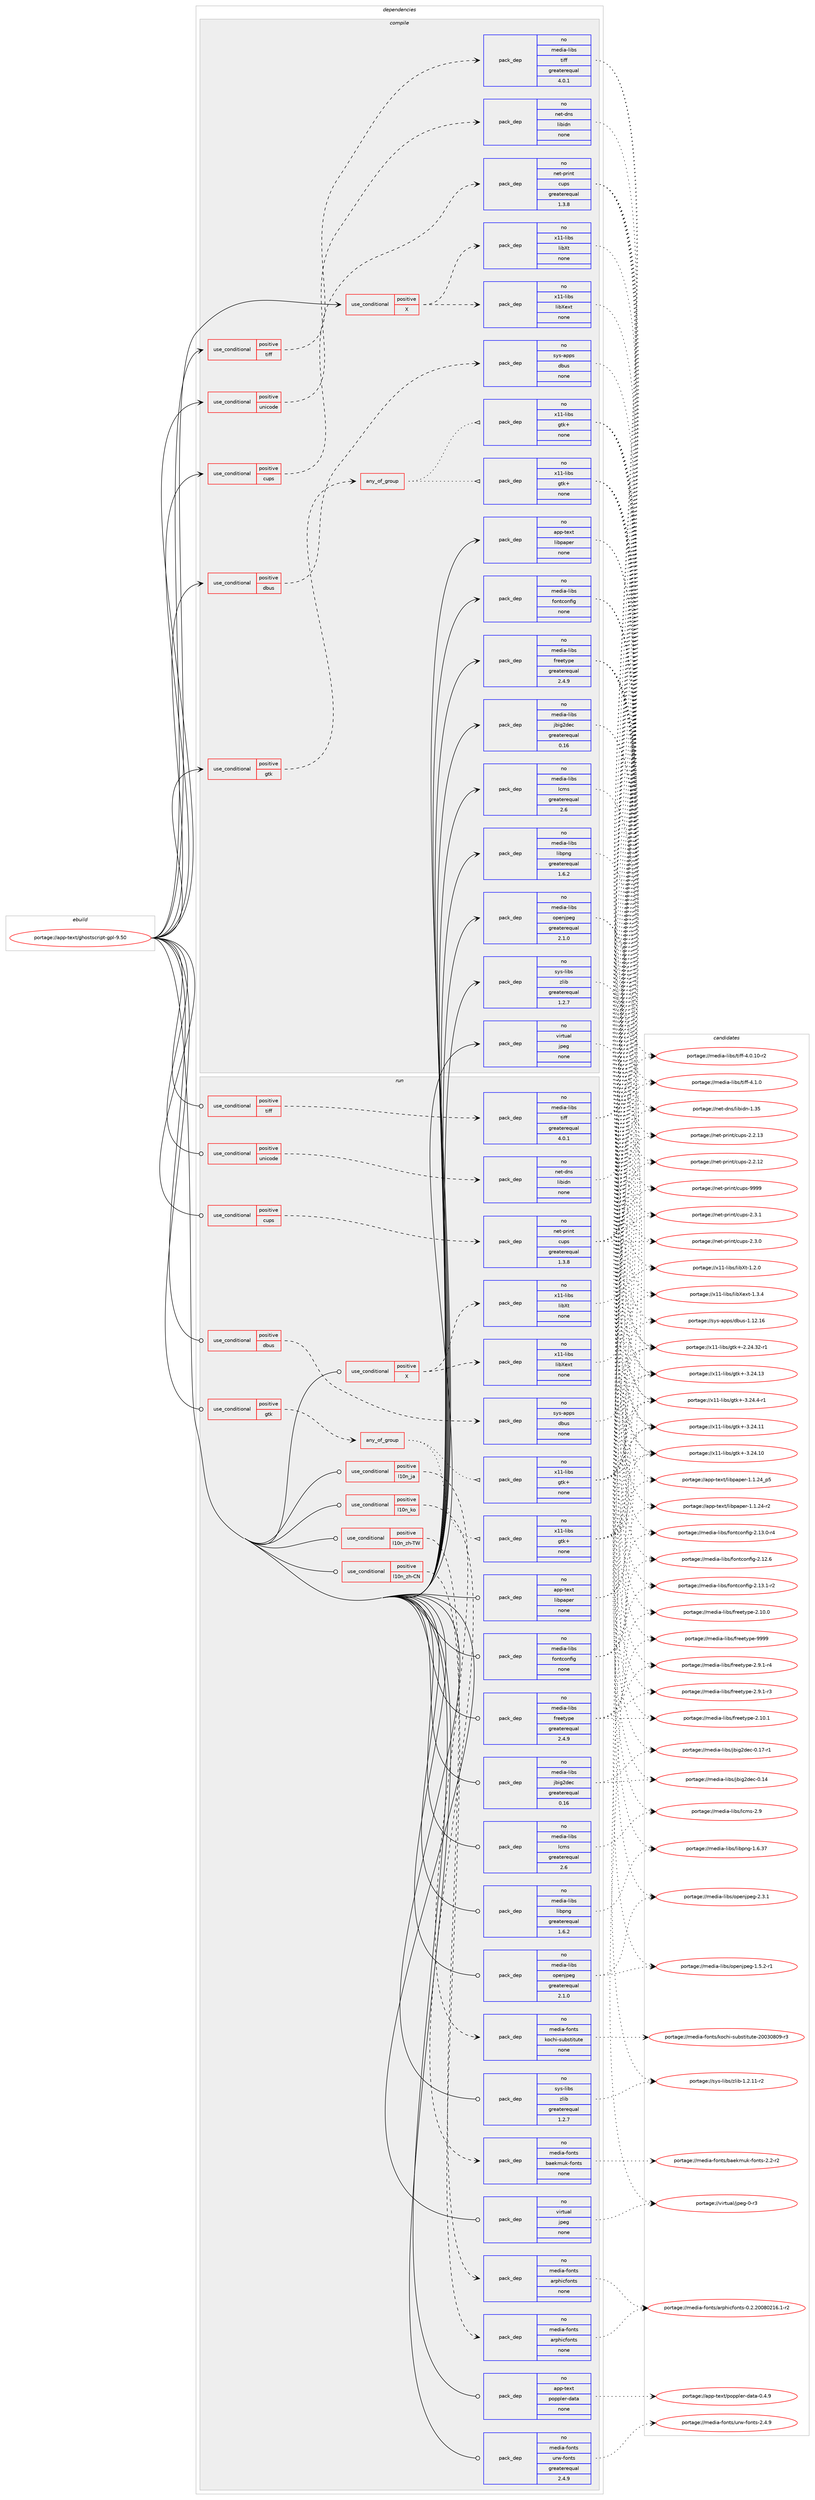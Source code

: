 digraph prolog {

# *************
# Graph options
# *************

newrank=true;
concentrate=true;
compound=true;
graph [rankdir=LR,fontname=Helvetica,fontsize=10,ranksep=1.5];#, ranksep=2.5, nodesep=0.2];
edge  [arrowhead=vee];
node  [fontname=Helvetica,fontsize=10];

# **********
# The ebuild
# **********

subgraph cluster_leftcol {
color=gray;
label=<<i>ebuild</i>>;
id [label="portage://app-text/ghostscript-gpl-9.50", color=red, width=4, href="../app-text/ghostscript-gpl-9.50.svg"];
}

# ****************
# The dependencies
# ****************

subgraph cluster_midcol {
color=gray;
label=<<i>dependencies</i>>;
subgraph cluster_compile {
fillcolor="#eeeeee";
style=filled;
label=<<i>compile</i>>;
subgraph cond140377 {
dependency597638 [label=<<TABLE BORDER="0" CELLBORDER="1" CELLSPACING="0" CELLPADDING="4"><TR><TD ROWSPAN="3" CELLPADDING="10">use_conditional</TD></TR><TR><TD>positive</TD></TR><TR><TD>X</TD></TR></TABLE>>, shape=none, color=red];
subgraph pack449289 {
dependency597639 [label=<<TABLE BORDER="0" CELLBORDER="1" CELLSPACING="0" CELLPADDING="4" WIDTH="220"><TR><TD ROWSPAN="6" CELLPADDING="30">pack_dep</TD></TR><TR><TD WIDTH="110">no</TD></TR><TR><TD>x11-libs</TD></TR><TR><TD>libXt</TD></TR><TR><TD>none</TD></TR><TR><TD></TD></TR></TABLE>>, shape=none, color=blue];
}
dependency597638:e -> dependency597639:w [weight=20,style="dashed",arrowhead="vee"];
subgraph pack449290 {
dependency597640 [label=<<TABLE BORDER="0" CELLBORDER="1" CELLSPACING="0" CELLPADDING="4" WIDTH="220"><TR><TD ROWSPAN="6" CELLPADDING="30">pack_dep</TD></TR><TR><TD WIDTH="110">no</TD></TR><TR><TD>x11-libs</TD></TR><TR><TD>libXext</TD></TR><TR><TD>none</TD></TR><TR><TD></TD></TR></TABLE>>, shape=none, color=blue];
}
dependency597638:e -> dependency597640:w [weight=20,style="dashed",arrowhead="vee"];
}
id:e -> dependency597638:w [weight=20,style="solid",arrowhead="vee"];
subgraph cond140378 {
dependency597641 [label=<<TABLE BORDER="0" CELLBORDER="1" CELLSPACING="0" CELLPADDING="4"><TR><TD ROWSPAN="3" CELLPADDING="10">use_conditional</TD></TR><TR><TD>positive</TD></TR><TR><TD>cups</TD></TR></TABLE>>, shape=none, color=red];
subgraph pack449291 {
dependency597642 [label=<<TABLE BORDER="0" CELLBORDER="1" CELLSPACING="0" CELLPADDING="4" WIDTH="220"><TR><TD ROWSPAN="6" CELLPADDING="30">pack_dep</TD></TR><TR><TD WIDTH="110">no</TD></TR><TR><TD>net-print</TD></TR><TR><TD>cups</TD></TR><TR><TD>greaterequal</TD></TR><TR><TD>1.3.8</TD></TR></TABLE>>, shape=none, color=blue];
}
dependency597641:e -> dependency597642:w [weight=20,style="dashed",arrowhead="vee"];
}
id:e -> dependency597641:w [weight=20,style="solid",arrowhead="vee"];
subgraph cond140379 {
dependency597643 [label=<<TABLE BORDER="0" CELLBORDER="1" CELLSPACING="0" CELLPADDING="4"><TR><TD ROWSPAN="3" CELLPADDING="10">use_conditional</TD></TR><TR><TD>positive</TD></TR><TR><TD>dbus</TD></TR></TABLE>>, shape=none, color=red];
subgraph pack449292 {
dependency597644 [label=<<TABLE BORDER="0" CELLBORDER="1" CELLSPACING="0" CELLPADDING="4" WIDTH="220"><TR><TD ROWSPAN="6" CELLPADDING="30">pack_dep</TD></TR><TR><TD WIDTH="110">no</TD></TR><TR><TD>sys-apps</TD></TR><TR><TD>dbus</TD></TR><TR><TD>none</TD></TR><TR><TD></TD></TR></TABLE>>, shape=none, color=blue];
}
dependency597643:e -> dependency597644:w [weight=20,style="dashed",arrowhead="vee"];
}
id:e -> dependency597643:w [weight=20,style="solid",arrowhead="vee"];
subgraph cond140380 {
dependency597645 [label=<<TABLE BORDER="0" CELLBORDER="1" CELLSPACING="0" CELLPADDING="4"><TR><TD ROWSPAN="3" CELLPADDING="10">use_conditional</TD></TR><TR><TD>positive</TD></TR><TR><TD>gtk</TD></TR></TABLE>>, shape=none, color=red];
subgraph any7706 {
dependency597646 [label=<<TABLE BORDER="0" CELLBORDER="1" CELLSPACING="0" CELLPADDING="4"><TR><TD CELLPADDING="10">any_of_group</TD></TR></TABLE>>, shape=none, color=red];subgraph pack449293 {
dependency597647 [label=<<TABLE BORDER="0" CELLBORDER="1" CELLSPACING="0" CELLPADDING="4" WIDTH="220"><TR><TD ROWSPAN="6" CELLPADDING="30">pack_dep</TD></TR><TR><TD WIDTH="110">no</TD></TR><TR><TD>x11-libs</TD></TR><TR><TD>gtk+</TD></TR><TR><TD>none</TD></TR><TR><TD></TD></TR></TABLE>>, shape=none, color=blue];
}
dependency597646:e -> dependency597647:w [weight=20,style="dotted",arrowhead="oinv"];
subgraph pack449294 {
dependency597648 [label=<<TABLE BORDER="0" CELLBORDER="1" CELLSPACING="0" CELLPADDING="4" WIDTH="220"><TR><TD ROWSPAN="6" CELLPADDING="30">pack_dep</TD></TR><TR><TD WIDTH="110">no</TD></TR><TR><TD>x11-libs</TD></TR><TR><TD>gtk+</TD></TR><TR><TD>none</TD></TR><TR><TD></TD></TR></TABLE>>, shape=none, color=blue];
}
dependency597646:e -> dependency597648:w [weight=20,style="dotted",arrowhead="oinv"];
}
dependency597645:e -> dependency597646:w [weight=20,style="dashed",arrowhead="vee"];
}
id:e -> dependency597645:w [weight=20,style="solid",arrowhead="vee"];
subgraph cond140381 {
dependency597649 [label=<<TABLE BORDER="0" CELLBORDER="1" CELLSPACING="0" CELLPADDING="4"><TR><TD ROWSPAN="3" CELLPADDING="10">use_conditional</TD></TR><TR><TD>positive</TD></TR><TR><TD>tiff</TD></TR></TABLE>>, shape=none, color=red];
subgraph pack449295 {
dependency597650 [label=<<TABLE BORDER="0" CELLBORDER="1" CELLSPACING="0" CELLPADDING="4" WIDTH="220"><TR><TD ROWSPAN="6" CELLPADDING="30">pack_dep</TD></TR><TR><TD WIDTH="110">no</TD></TR><TR><TD>media-libs</TD></TR><TR><TD>tiff</TD></TR><TR><TD>greaterequal</TD></TR><TR><TD>4.0.1</TD></TR></TABLE>>, shape=none, color=blue];
}
dependency597649:e -> dependency597650:w [weight=20,style="dashed",arrowhead="vee"];
}
id:e -> dependency597649:w [weight=20,style="solid",arrowhead="vee"];
subgraph cond140382 {
dependency597651 [label=<<TABLE BORDER="0" CELLBORDER="1" CELLSPACING="0" CELLPADDING="4"><TR><TD ROWSPAN="3" CELLPADDING="10">use_conditional</TD></TR><TR><TD>positive</TD></TR><TR><TD>unicode</TD></TR></TABLE>>, shape=none, color=red];
subgraph pack449296 {
dependency597652 [label=<<TABLE BORDER="0" CELLBORDER="1" CELLSPACING="0" CELLPADDING="4" WIDTH="220"><TR><TD ROWSPAN="6" CELLPADDING="30">pack_dep</TD></TR><TR><TD WIDTH="110">no</TD></TR><TR><TD>net-dns</TD></TR><TR><TD>libidn</TD></TR><TR><TD>none</TD></TR><TR><TD></TD></TR></TABLE>>, shape=none, color=blue];
}
dependency597651:e -> dependency597652:w [weight=20,style="dashed",arrowhead="vee"];
}
id:e -> dependency597651:w [weight=20,style="solid",arrowhead="vee"];
subgraph pack449297 {
dependency597653 [label=<<TABLE BORDER="0" CELLBORDER="1" CELLSPACING="0" CELLPADDING="4" WIDTH="220"><TR><TD ROWSPAN="6" CELLPADDING="30">pack_dep</TD></TR><TR><TD WIDTH="110">no</TD></TR><TR><TD>app-text</TD></TR><TR><TD>libpaper</TD></TR><TR><TD>none</TD></TR><TR><TD></TD></TR></TABLE>>, shape=none, color=blue];
}
id:e -> dependency597653:w [weight=20,style="solid",arrowhead="vee"];
subgraph pack449298 {
dependency597654 [label=<<TABLE BORDER="0" CELLBORDER="1" CELLSPACING="0" CELLPADDING="4" WIDTH="220"><TR><TD ROWSPAN="6" CELLPADDING="30">pack_dep</TD></TR><TR><TD WIDTH="110">no</TD></TR><TR><TD>media-libs</TD></TR><TR><TD>fontconfig</TD></TR><TR><TD>none</TD></TR><TR><TD></TD></TR></TABLE>>, shape=none, color=blue];
}
id:e -> dependency597654:w [weight=20,style="solid",arrowhead="vee"];
subgraph pack449299 {
dependency597655 [label=<<TABLE BORDER="0" CELLBORDER="1" CELLSPACING="0" CELLPADDING="4" WIDTH="220"><TR><TD ROWSPAN="6" CELLPADDING="30">pack_dep</TD></TR><TR><TD WIDTH="110">no</TD></TR><TR><TD>media-libs</TD></TR><TR><TD>freetype</TD></TR><TR><TD>greaterequal</TD></TR><TR><TD>2.4.9</TD></TR></TABLE>>, shape=none, color=blue];
}
id:e -> dependency597655:w [weight=20,style="solid",arrowhead="vee"];
subgraph pack449300 {
dependency597656 [label=<<TABLE BORDER="0" CELLBORDER="1" CELLSPACING="0" CELLPADDING="4" WIDTH="220"><TR><TD ROWSPAN="6" CELLPADDING="30">pack_dep</TD></TR><TR><TD WIDTH="110">no</TD></TR><TR><TD>media-libs</TD></TR><TR><TD>jbig2dec</TD></TR><TR><TD>greaterequal</TD></TR><TR><TD>0.16</TD></TR></TABLE>>, shape=none, color=blue];
}
id:e -> dependency597656:w [weight=20,style="solid",arrowhead="vee"];
subgraph pack449301 {
dependency597657 [label=<<TABLE BORDER="0" CELLBORDER="1" CELLSPACING="0" CELLPADDING="4" WIDTH="220"><TR><TD ROWSPAN="6" CELLPADDING="30">pack_dep</TD></TR><TR><TD WIDTH="110">no</TD></TR><TR><TD>media-libs</TD></TR><TR><TD>lcms</TD></TR><TR><TD>greaterequal</TD></TR><TR><TD>2.6</TD></TR></TABLE>>, shape=none, color=blue];
}
id:e -> dependency597657:w [weight=20,style="solid",arrowhead="vee"];
subgraph pack449302 {
dependency597658 [label=<<TABLE BORDER="0" CELLBORDER="1" CELLSPACING="0" CELLPADDING="4" WIDTH="220"><TR><TD ROWSPAN="6" CELLPADDING="30">pack_dep</TD></TR><TR><TD WIDTH="110">no</TD></TR><TR><TD>media-libs</TD></TR><TR><TD>libpng</TD></TR><TR><TD>greaterequal</TD></TR><TR><TD>1.6.2</TD></TR></TABLE>>, shape=none, color=blue];
}
id:e -> dependency597658:w [weight=20,style="solid",arrowhead="vee"];
subgraph pack449303 {
dependency597659 [label=<<TABLE BORDER="0" CELLBORDER="1" CELLSPACING="0" CELLPADDING="4" WIDTH="220"><TR><TD ROWSPAN="6" CELLPADDING="30">pack_dep</TD></TR><TR><TD WIDTH="110">no</TD></TR><TR><TD>media-libs</TD></TR><TR><TD>openjpeg</TD></TR><TR><TD>greaterequal</TD></TR><TR><TD>2.1.0</TD></TR></TABLE>>, shape=none, color=blue];
}
id:e -> dependency597659:w [weight=20,style="solid",arrowhead="vee"];
subgraph pack449304 {
dependency597660 [label=<<TABLE BORDER="0" CELLBORDER="1" CELLSPACING="0" CELLPADDING="4" WIDTH="220"><TR><TD ROWSPAN="6" CELLPADDING="30">pack_dep</TD></TR><TR><TD WIDTH="110">no</TD></TR><TR><TD>sys-libs</TD></TR><TR><TD>zlib</TD></TR><TR><TD>greaterequal</TD></TR><TR><TD>1.2.7</TD></TR></TABLE>>, shape=none, color=blue];
}
id:e -> dependency597660:w [weight=20,style="solid",arrowhead="vee"];
subgraph pack449305 {
dependency597661 [label=<<TABLE BORDER="0" CELLBORDER="1" CELLSPACING="0" CELLPADDING="4" WIDTH="220"><TR><TD ROWSPAN="6" CELLPADDING="30">pack_dep</TD></TR><TR><TD WIDTH="110">no</TD></TR><TR><TD>virtual</TD></TR><TR><TD>jpeg</TD></TR><TR><TD>none</TD></TR><TR><TD></TD></TR></TABLE>>, shape=none, color=blue];
}
id:e -> dependency597661:w [weight=20,style="solid",arrowhead="vee"];
}
subgraph cluster_compileandrun {
fillcolor="#eeeeee";
style=filled;
label=<<i>compile and run</i>>;
}
subgraph cluster_run {
fillcolor="#eeeeee";
style=filled;
label=<<i>run</i>>;
subgraph cond140383 {
dependency597662 [label=<<TABLE BORDER="0" CELLBORDER="1" CELLSPACING="0" CELLPADDING="4"><TR><TD ROWSPAN="3" CELLPADDING="10">use_conditional</TD></TR><TR><TD>positive</TD></TR><TR><TD>X</TD></TR></TABLE>>, shape=none, color=red];
subgraph pack449306 {
dependency597663 [label=<<TABLE BORDER="0" CELLBORDER="1" CELLSPACING="0" CELLPADDING="4" WIDTH="220"><TR><TD ROWSPAN="6" CELLPADDING="30">pack_dep</TD></TR><TR><TD WIDTH="110">no</TD></TR><TR><TD>x11-libs</TD></TR><TR><TD>libXt</TD></TR><TR><TD>none</TD></TR><TR><TD></TD></TR></TABLE>>, shape=none, color=blue];
}
dependency597662:e -> dependency597663:w [weight=20,style="dashed",arrowhead="vee"];
subgraph pack449307 {
dependency597664 [label=<<TABLE BORDER="0" CELLBORDER="1" CELLSPACING="0" CELLPADDING="4" WIDTH="220"><TR><TD ROWSPAN="6" CELLPADDING="30">pack_dep</TD></TR><TR><TD WIDTH="110">no</TD></TR><TR><TD>x11-libs</TD></TR><TR><TD>libXext</TD></TR><TR><TD>none</TD></TR><TR><TD></TD></TR></TABLE>>, shape=none, color=blue];
}
dependency597662:e -> dependency597664:w [weight=20,style="dashed",arrowhead="vee"];
}
id:e -> dependency597662:w [weight=20,style="solid",arrowhead="odot"];
subgraph cond140384 {
dependency597665 [label=<<TABLE BORDER="0" CELLBORDER="1" CELLSPACING="0" CELLPADDING="4"><TR><TD ROWSPAN="3" CELLPADDING="10">use_conditional</TD></TR><TR><TD>positive</TD></TR><TR><TD>cups</TD></TR></TABLE>>, shape=none, color=red];
subgraph pack449308 {
dependency597666 [label=<<TABLE BORDER="0" CELLBORDER="1" CELLSPACING="0" CELLPADDING="4" WIDTH="220"><TR><TD ROWSPAN="6" CELLPADDING="30">pack_dep</TD></TR><TR><TD WIDTH="110">no</TD></TR><TR><TD>net-print</TD></TR><TR><TD>cups</TD></TR><TR><TD>greaterequal</TD></TR><TR><TD>1.3.8</TD></TR></TABLE>>, shape=none, color=blue];
}
dependency597665:e -> dependency597666:w [weight=20,style="dashed",arrowhead="vee"];
}
id:e -> dependency597665:w [weight=20,style="solid",arrowhead="odot"];
subgraph cond140385 {
dependency597667 [label=<<TABLE BORDER="0" CELLBORDER="1" CELLSPACING="0" CELLPADDING="4"><TR><TD ROWSPAN="3" CELLPADDING="10">use_conditional</TD></TR><TR><TD>positive</TD></TR><TR><TD>dbus</TD></TR></TABLE>>, shape=none, color=red];
subgraph pack449309 {
dependency597668 [label=<<TABLE BORDER="0" CELLBORDER="1" CELLSPACING="0" CELLPADDING="4" WIDTH="220"><TR><TD ROWSPAN="6" CELLPADDING="30">pack_dep</TD></TR><TR><TD WIDTH="110">no</TD></TR><TR><TD>sys-apps</TD></TR><TR><TD>dbus</TD></TR><TR><TD>none</TD></TR><TR><TD></TD></TR></TABLE>>, shape=none, color=blue];
}
dependency597667:e -> dependency597668:w [weight=20,style="dashed",arrowhead="vee"];
}
id:e -> dependency597667:w [weight=20,style="solid",arrowhead="odot"];
subgraph cond140386 {
dependency597669 [label=<<TABLE BORDER="0" CELLBORDER="1" CELLSPACING="0" CELLPADDING="4"><TR><TD ROWSPAN="3" CELLPADDING="10">use_conditional</TD></TR><TR><TD>positive</TD></TR><TR><TD>gtk</TD></TR></TABLE>>, shape=none, color=red];
subgraph any7707 {
dependency597670 [label=<<TABLE BORDER="0" CELLBORDER="1" CELLSPACING="0" CELLPADDING="4"><TR><TD CELLPADDING="10">any_of_group</TD></TR></TABLE>>, shape=none, color=red];subgraph pack449310 {
dependency597671 [label=<<TABLE BORDER="0" CELLBORDER="1" CELLSPACING="0" CELLPADDING="4" WIDTH="220"><TR><TD ROWSPAN="6" CELLPADDING="30">pack_dep</TD></TR><TR><TD WIDTH="110">no</TD></TR><TR><TD>x11-libs</TD></TR><TR><TD>gtk+</TD></TR><TR><TD>none</TD></TR><TR><TD></TD></TR></TABLE>>, shape=none, color=blue];
}
dependency597670:e -> dependency597671:w [weight=20,style="dotted",arrowhead="oinv"];
subgraph pack449311 {
dependency597672 [label=<<TABLE BORDER="0" CELLBORDER="1" CELLSPACING="0" CELLPADDING="4" WIDTH="220"><TR><TD ROWSPAN="6" CELLPADDING="30">pack_dep</TD></TR><TR><TD WIDTH="110">no</TD></TR><TR><TD>x11-libs</TD></TR><TR><TD>gtk+</TD></TR><TR><TD>none</TD></TR><TR><TD></TD></TR></TABLE>>, shape=none, color=blue];
}
dependency597670:e -> dependency597672:w [weight=20,style="dotted",arrowhead="oinv"];
}
dependency597669:e -> dependency597670:w [weight=20,style="dashed",arrowhead="vee"];
}
id:e -> dependency597669:w [weight=20,style="solid",arrowhead="odot"];
subgraph cond140387 {
dependency597673 [label=<<TABLE BORDER="0" CELLBORDER="1" CELLSPACING="0" CELLPADDING="4"><TR><TD ROWSPAN="3" CELLPADDING="10">use_conditional</TD></TR><TR><TD>positive</TD></TR><TR><TD>l10n_ja</TD></TR></TABLE>>, shape=none, color=red];
subgraph pack449312 {
dependency597674 [label=<<TABLE BORDER="0" CELLBORDER="1" CELLSPACING="0" CELLPADDING="4" WIDTH="220"><TR><TD ROWSPAN="6" CELLPADDING="30">pack_dep</TD></TR><TR><TD WIDTH="110">no</TD></TR><TR><TD>media-fonts</TD></TR><TR><TD>kochi-substitute</TD></TR><TR><TD>none</TD></TR><TR><TD></TD></TR></TABLE>>, shape=none, color=blue];
}
dependency597673:e -> dependency597674:w [weight=20,style="dashed",arrowhead="vee"];
}
id:e -> dependency597673:w [weight=20,style="solid",arrowhead="odot"];
subgraph cond140388 {
dependency597675 [label=<<TABLE BORDER="0" CELLBORDER="1" CELLSPACING="0" CELLPADDING="4"><TR><TD ROWSPAN="3" CELLPADDING="10">use_conditional</TD></TR><TR><TD>positive</TD></TR><TR><TD>l10n_ko</TD></TR></TABLE>>, shape=none, color=red];
subgraph pack449313 {
dependency597676 [label=<<TABLE BORDER="0" CELLBORDER="1" CELLSPACING="0" CELLPADDING="4" WIDTH="220"><TR><TD ROWSPAN="6" CELLPADDING="30">pack_dep</TD></TR><TR><TD WIDTH="110">no</TD></TR><TR><TD>media-fonts</TD></TR><TR><TD>baekmuk-fonts</TD></TR><TR><TD>none</TD></TR><TR><TD></TD></TR></TABLE>>, shape=none, color=blue];
}
dependency597675:e -> dependency597676:w [weight=20,style="dashed",arrowhead="vee"];
}
id:e -> dependency597675:w [weight=20,style="solid",arrowhead="odot"];
subgraph cond140389 {
dependency597677 [label=<<TABLE BORDER="0" CELLBORDER="1" CELLSPACING="0" CELLPADDING="4"><TR><TD ROWSPAN="3" CELLPADDING="10">use_conditional</TD></TR><TR><TD>positive</TD></TR><TR><TD>l10n_zh-CN</TD></TR></TABLE>>, shape=none, color=red];
subgraph pack449314 {
dependency597678 [label=<<TABLE BORDER="0" CELLBORDER="1" CELLSPACING="0" CELLPADDING="4" WIDTH="220"><TR><TD ROWSPAN="6" CELLPADDING="30">pack_dep</TD></TR><TR><TD WIDTH="110">no</TD></TR><TR><TD>media-fonts</TD></TR><TR><TD>arphicfonts</TD></TR><TR><TD>none</TD></TR><TR><TD></TD></TR></TABLE>>, shape=none, color=blue];
}
dependency597677:e -> dependency597678:w [weight=20,style="dashed",arrowhead="vee"];
}
id:e -> dependency597677:w [weight=20,style="solid",arrowhead="odot"];
subgraph cond140390 {
dependency597679 [label=<<TABLE BORDER="0" CELLBORDER="1" CELLSPACING="0" CELLPADDING="4"><TR><TD ROWSPAN="3" CELLPADDING="10">use_conditional</TD></TR><TR><TD>positive</TD></TR><TR><TD>l10n_zh-TW</TD></TR></TABLE>>, shape=none, color=red];
subgraph pack449315 {
dependency597680 [label=<<TABLE BORDER="0" CELLBORDER="1" CELLSPACING="0" CELLPADDING="4" WIDTH="220"><TR><TD ROWSPAN="6" CELLPADDING="30">pack_dep</TD></TR><TR><TD WIDTH="110">no</TD></TR><TR><TD>media-fonts</TD></TR><TR><TD>arphicfonts</TD></TR><TR><TD>none</TD></TR><TR><TD></TD></TR></TABLE>>, shape=none, color=blue];
}
dependency597679:e -> dependency597680:w [weight=20,style="dashed",arrowhead="vee"];
}
id:e -> dependency597679:w [weight=20,style="solid",arrowhead="odot"];
subgraph cond140391 {
dependency597681 [label=<<TABLE BORDER="0" CELLBORDER="1" CELLSPACING="0" CELLPADDING="4"><TR><TD ROWSPAN="3" CELLPADDING="10">use_conditional</TD></TR><TR><TD>positive</TD></TR><TR><TD>tiff</TD></TR></TABLE>>, shape=none, color=red];
subgraph pack449316 {
dependency597682 [label=<<TABLE BORDER="0" CELLBORDER="1" CELLSPACING="0" CELLPADDING="4" WIDTH="220"><TR><TD ROWSPAN="6" CELLPADDING="30">pack_dep</TD></TR><TR><TD WIDTH="110">no</TD></TR><TR><TD>media-libs</TD></TR><TR><TD>tiff</TD></TR><TR><TD>greaterequal</TD></TR><TR><TD>4.0.1</TD></TR></TABLE>>, shape=none, color=blue];
}
dependency597681:e -> dependency597682:w [weight=20,style="dashed",arrowhead="vee"];
}
id:e -> dependency597681:w [weight=20,style="solid",arrowhead="odot"];
subgraph cond140392 {
dependency597683 [label=<<TABLE BORDER="0" CELLBORDER="1" CELLSPACING="0" CELLPADDING="4"><TR><TD ROWSPAN="3" CELLPADDING="10">use_conditional</TD></TR><TR><TD>positive</TD></TR><TR><TD>unicode</TD></TR></TABLE>>, shape=none, color=red];
subgraph pack449317 {
dependency597684 [label=<<TABLE BORDER="0" CELLBORDER="1" CELLSPACING="0" CELLPADDING="4" WIDTH="220"><TR><TD ROWSPAN="6" CELLPADDING="30">pack_dep</TD></TR><TR><TD WIDTH="110">no</TD></TR><TR><TD>net-dns</TD></TR><TR><TD>libidn</TD></TR><TR><TD>none</TD></TR><TR><TD></TD></TR></TABLE>>, shape=none, color=blue];
}
dependency597683:e -> dependency597684:w [weight=20,style="dashed",arrowhead="vee"];
}
id:e -> dependency597683:w [weight=20,style="solid",arrowhead="odot"];
subgraph pack449318 {
dependency597685 [label=<<TABLE BORDER="0" CELLBORDER="1" CELLSPACING="0" CELLPADDING="4" WIDTH="220"><TR><TD ROWSPAN="6" CELLPADDING="30">pack_dep</TD></TR><TR><TD WIDTH="110">no</TD></TR><TR><TD>app-text</TD></TR><TR><TD>libpaper</TD></TR><TR><TD>none</TD></TR><TR><TD></TD></TR></TABLE>>, shape=none, color=blue];
}
id:e -> dependency597685:w [weight=20,style="solid",arrowhead="odot"];
subgraph pack449319 {
dependency597686 [label=<<TABLE BORDER="0" CELLBORDER="1" CELLSPACING="0" CELLPADDING="4" WIDTH="220"><TR><TD ROWSPAN="6" CELLPADDING="30">pack_dep</TD></TR><TR><TD WIDTH="110">no</TD></TR><TR><TD>app-text</TD></TR><TR><TD>poppler-data</TD></TR><TR><TD>none</TD></TR><TR><TD></TD></TR></TABLE>>, shape=none, color=blue];
}
id:e -> dependency597686:w [weight=20,style="solid",arrowhead="odot"];
subgraph pack449320 {
dependency597687 [label=<<TABLE BORDER="0" CELLBORDER="1" CELLSPACING="0" CELLPADDING="4" WIDTH="220"><TR><TD ROWSPAN="6" CELLPADDING="30">pack_dep</TD></TR><TR><TD WIDTH="110">no</TD></TR><TR><TD>media-fonts</TD></TR><TR><TD>urw-fonts</TD></TR><TR><TD>greaterequal</TD></TR><TR><TD>2.4.9</TD></TR></TABLE>>, shape=none, color=blue];
}
id:e -> dependency597687:w [weight=20,style="solid",arrowhead="odot"];
subgraph pack449321 {
dependency597688 [label=<<TABLE BORDER="0" CELLBORDER="1" CELLSPACING="0" CELLPADDING="4" WIDTH="220"><TR><TD ROWSPAN="6" CELLPADDING="30">pack_dep</TD></TR><TR><TD WIDTH="110">no</TD></TR><TR><TD>media-libs</TD></TR><TR><TD>fontconfig</TD></TR><TR><TD>none</TD></TR><TR><TD></TD></TR></TABLE>>, shape=none, color=blue];
}
id:e -> dependency597688:w [weight=20,style="solid",arrowhead="odot"];
subgraph pack449322 {
dependency597689 [label=<<TABLE BORDER="0" CELLBORDER="1" CELLSPACING="0" CELLPADDING="4" WIDTH="220"><TR><TD ROWSPAN="6" CELLPADDING="30">pack_dep</TD></TR><TR><TD WIDTH="110">no</TD></TR><TR><TD>media-libs</TD></TR><TR><TD>freetype</TD></TR><TR><TD>greaterequal</TD></TR><TR><TD>2.4.9</TD></TR></TABLE>>, shape=none, color=blue];
}
id:e -> dependency597689:w [weight=20,style="solid",arrowhead="odot"];
subgraph pack449323 {
dependency597690 [label=<<TABLE BORDER="0" CELLBORDER="1" CELLSPACING="0" CELLPADDING="4" WIDTH="220"><TR><TD ROWSPAN="6" CELLPADDING="30">pack_dep</TD></TR><TR><TD WIDTH="110">no</TD></TR><TR><TD>media-libs</TD></TR><TR><TD>jbig2dec</TD></TR><TR><TD>greaterequal</TD></TR><TR><TD>0.16</TD></TR></TABLE>>, shape=none, color=blue];
}
id:e -> dependency597690:w [weight=20,style="solid",arrowhead="odot"];
subgraph pack449324 {
dependency597691 [label=<<TABLE BORDER="0" CELLBORDER="1" CELLSPACING="0" CELLPADDING="4" WIDTH="220"><TR><TD ROWSPAN="6" CELLPADDING="30">pack_dep</TD></TR><TR><TD WIDTH="110">no</TD></TR><TR><TD>media-libs</TD></TR><TR><TD>lcms</TD></TR><TR><TD>greaterequal</TD></TR><TR><TD>2.6</TD></TR></TABLE>>, shape=none, color=blue];
}
id:e -> dependency597691:w [weight=20,style="solid",arrowhead="odot"];
subgraph pack449325 {
dependency597692 [label=<<TABLE BORDER="0" CELLBORDER="1" CELLSPACING="0" CELLPADDING="4" WIDTH="220"><TR><TD ROWSPAN="6" CELLPADDING="30">pack_dep</TD></TR><TR><TD WIDTH="110">no</TD></TR><TR><TD>media-libs</TD></TR><TR><TD>libpng</TD></TR><TR><TD>greaterequal</TD></TR><TR><TD>1.6.2</TD></TR></TABLE>>, shape=none, color=blue];
}
id:e -> dependency597692:w [weight=20,style="solid",arrowhead="odot"];
subgraph pack449326 {
dependency597693 [label=<<TABLE BORDER="0" CELLBORDER="1" CELLSPACING="0" CELLPADDING="4" WIDTH="220"><TR><TD ROWSPAN="6" CELLPADDING="30">pack_dep</TD></TR><TR><TD WIDTH="110">no</TD></TR><TR><TD>media-libs</TD></TR><TR><TD>openjpeg</TD></TR><TR><TD>greaterequal</TD></TR><TR><TD>2.1.0</TD></TR></TABLE>>, shape=none, color=blue];
}
id:e -> dependency597693:w [weight=20,style="solid",arrowhead="odot"];
subgraph pack449327 {
dependency597694 [label=<<TABLE BORDER="0" CELLBORDER="1" CELLSPACING="0" CELLPADDING="4" WIDTH="220"><TR><TD ROWSPAN="6" CELLPADDING="30">pack_dep</TD></TR><TR><TD WIDTH="110">no</TD></TR><TR><TD>sys-libs</TD></TR><TR><TD>zlib</TD></TR><TR><TD>greaterequal</TD></TR><TR><TD>1.2.7</TD></TR></TABLE>>, shape=none, color=blue];
}
id:e -> dependency597694:w [weight=20,style="solid",arrowhead="odot"];
subgraph pack449328 {
dependency597695 [label=<<TABLE BORDER="0" CELLBORDER="1" CELLSPACING="0" CELLPADDING="4" WIDTH="220"><TR><TD ROWSPAN="6" CELLPADDING="30">pack_dep</TD></TR><TR><TD WIDTH="110">no</TD></TR><TR><TD>virtual</TD></TR><TR><TD>jpeg</TD></TR><TR><TD>none</TD></TR><TR><TD></TD></TR></TABLE>>, shape=none, color=blue];
}
id:e -> dependency597695:w [weight=20,style="solid",arrowhead="odot"];
}
}

# **************
# The candidates
# **************

subgraph cluster_choices {
rank=same;
color=gray;
label=<<i>candidates</i>>;

subgraph choice449289 {
color=black;
nodesep=1;
choice12049494510810598115471081059888116454946504648 [label="portage://x11-libs/libXt-1.2.0", color=red, width=4,href="../x11-libs/libXt-1.2.0.svg"];
dependency597639:e -> choice12049494510810598115471081059888116454946504648:w [style=dotted,weight="100"];
}
subgraph choice449290 {
color=black;
nodesep=1;
choice12049494510810598115471081059888101120116454946514652 [label="portage://x11-libs/libXext-1.3.4", color=red, width=4,href="../x11-libs/libXext-1.3.4.svg"];
dependency597640:e -> choice12049494510810598115471081059888101120116454946514652:w [style=dotted,weight="100"];
}
subgraph choice449291 {
color=black;
nodesep=1;
choice1101011164511211410511011647991171121154557575757 [label="portage://net-print/cups-9999", color=red, width=4,href="../net-print/cups-9999.svg"];
choice110101116451121141051101164799117112115455046514649 [label="portage://net-print/cups-2.3.1", color=red, width=4,href="../net-print/cups-2.3.1.svg"];
choice110101116451121141051101164799117112115455046514648 [label="portage://net-print/cups-2.3.0", color=red, width=4,href="../net-print/cups-2.3.0.svg"];
choice11010111645112114105110116479911711211545504650464951 [label="portage://net-print/cups-2.2.13", color=red, width=4,href="../net-print/cups-2.2.13.svg"];
choice11010111645112114105110116479911711211545504650464950 [label="portage://net-print/cups-2.2.12", color=red, width=4,href="../net-print/cups-2.2.12.svg"];
dependency597642:e -> choice1101011164511211410511011647991171121154557575757:w [style=dotted,weight="100"];
dependency597642:e -> choice110101116451121141051101164799117112115455046514649:w [style=dotted,weight="100"];
dependency597642:e -> choice110101116451121141051101164799117112115455046514648:w [style=dotted,weight="100"];
dependency597642:e -> choice11010111645112114105110116479911711211545504650464951:w [style=dotted,weight="100"];
dependency597642:e -> choice11010111645112114105110116479911711211545504650464950:w [style=dotted,weight="100"];
}
subgraph choice449292 {
color=black;
nodesep=1;
choice115121115459711211211547100981171154549464950464954 [label="portage://sys-apps/dbus-1.12.16", color=red, width=4,href="../sys-apps/dbus-1.12.16.svg"];
dependency597644:e -> choice115121115459711211211547100981171154549464950464954:w [style=dotted,weight="100"];
}
subgraph choice449293 {
color=black;
nodesep=1;
choice120494945108105981154710311610743455146505246524511449 [label="portage://x11-libs/gtk+-3.24.4-r1", color=red, width=4,href="../x11-libs/gtk+-3.24.4-r1.svg"];
choice1204949451081059811547103116107434551465052464951 [label="portage://x11-libs/gtk+-3.24.13", color=red, width=4,href="../x11-libs/gtk+-3.24.13.svg"];
choice1204949451081059811547103116107434551465052464949 [label="portage://x11-libs/gtk+-3.24.11", color=red, width=4,href="../x11-libs/gtk+-3.24.11.svg"];
choice1204949451081059811547103116107434551465052464948 [label="portage://x11-libs/gtk+-3.24.10", color=red, width=4,href="../x11-libs/gtk+-3.24.10.svg"];
choice12049494510810598115471031161074345504650524651504511449 [label="portage://x11-libs/gtk+-2.24.32-r1", color=red, width=4,href="../x11-libs/gtk+-2.24.32-r1.svg"];
dependency597647:e -> choice120494945108105981154710311610743455146505246524511449:w [style=dotted,weight="100"];
dependency597647:e -> choice1204949451081059811547103116107434551465052464951:w [style=dotted,weight="100"];
dependency597647:e -> choice1204949451081059811547103116107434551465052464949:w [style=dotted,weight="100"];
dependency597647:e -> choice1204949451081059811547103116107434551465052464948:w [style=dotted,weight="100"];
dependency597647:e -> choice12049494510810598115471031161074345504650524651504511449:w [style=dotted,weight="100"];
}
subgraph choice449294 {
color=black;
nodesep=1;
choice120494945108105981154710311610743455146505246524511449 [label="portage://x11-libs/gtk+-3.24.4-r1", color=red, width=4,href="../x11-libs/gtk+-3.24.4-r1.svg"];
choice1204949451081059811547103116107434551465052464951 [label="portage://x11-libs/gtk+-3.24.13", color=red, width=4,href="../x11-libs/gtk+-3.24.13.svg"];
choice1204949451081059811547103116107434551465052464949 [label="portage://x11-libs/gtk+-3.24.11", color=red, width=4,href="../x11-libs/gtk+-3.24.11.svg"];
choice1204949451081059811547103116107434551465052464948 [label="portage://x11-libs/gtk+-3.24.10", color=red, width=4,href="../x11-libs/gtk+-3.24.10.svg"];
choice12049494510810598115471031161074345504650524651504511449 [label="portage://x11-libs/gtk+-2.24.32-r1", color=red, width=4,href="../x11-libs/gtk+-2.24.32-r1.svg"];
dependency597648:e -> choice120494945108105981154710311610743455146505246524511449:w [style=dotted,weight="100"];
dependency597648:e -> choice1204949451081059811547103116107434551465052464951:w [style=dotted,weight="100"];
dependency597648:e -> choice1204949451081059811547103116107434551465052464949:w [style=dotted,weight="100"];
dependency597648:e -> choice1204949451081059811547103116107434551465052464948:w [style=dotted,weight="100"];
dependency597648:e -> choice12049494510810598115471031161074345504650524651504511449:w [style=dotted,weight="100"];
}
subgraph choice449295 {
color=black;
nodesep=1;
choice10910110010597451081059811547116105102102455246494648 [label="portage://media-libs/tiff-4.1.0", color=red, width=4,href="../media-libs/tiff-4.1.0.svg"];
choice10910110010597451081059811547116105102102455246484649484511450 [label="portage://media-libs/tiff-4.0.10-r2", color=red, width=4,href="../media-libs/tiff-4.0.10-r2.svg"];
dependency597650:e -> choice10910110010597451081059811547116105102102455246494648:w [style=dotted,weight="100"];
dependency597650:e -> choice10910110010597451081059811547116105102102455246484649484511450:w [style=dotted,weight="100"];
}
subgraph choice449296 {
color=black;
nodesep=1;
choice1101011164510011011547108105981051001104549465153 [label="portage://net-dns/libidn-1.35", color=red, width=4,href="../net-dns/libidn-1.35.svg"];
dependency597652:e -> choice1101011164510011011547108105981051001104549465153:w [style=dotted,weight="100"];
}
subgraph choice449297 {
color=black;
nodesep=1;
choice9711211245116101120116471081059811297112101114454946494650529511253 [label="portage://app-text/libpaper-1.1.24_p5", color=red, width=4,href="../app-text/libpaper-1.1.24_p5.svg"];
choice9711211245116101120116471081059811297112101114454946494650524511450 [label="portage://app-text/libpaper-1.1.24-r2", color=red, width=4,href="../app-text/libpaper-1.1.24-r2.svg"];
dependency597653:e -> choice9711211245116101120116471081059811297112101114454946494650529511253:w [style=dotted,weight="100"];
dependency597653:e -> choice9711211245116101120116471081059811297112101114454946494650524511450:w [style=dotted,weight="100"];
}
subgraph choice449298 {
color=black;
nodesep=1;
choice1091011001059745108105981154710211111011699111110102105103455046495146494511450 [label="portage://media-libs/fontconfig-2.13.1-r2", color=red, width=4,href="../media-libs/fontconfig-2.13.1-r2.svg"];
choice1091011001059745108105981154710211111011699111110102105103455046495146484511452 [label="portage://media-libs/fontconfig-2.13.0-r4", color=red, width=4,href="../media-libs/fontconfig-2.13.0-r4.svg"];
choice109101100105974510810598115471021111101169911111010210510345504649504654 [label="portage://media-libs/fontconfig-2.12.6", color=red, width=4,href="../media-libs/fontconfig-2.12.6.svg"];
dependency597654:e -> choice1091011001059745108105981154710211111011699111110102105103455046495146494511450:w [style=dotted,weight="100"];
dependency597654:e -> choice1091011001059745108105981154710211111011699111110102105103455046495146484511452:w [style=dotted,weight="100"];
dependency597654:e -> choice109101100105974510810598115471021111101169911111010210510345504649504654:w [style=dotted,weight="100"];
}
subgraph choice449299 {
color=black;
nodesep=1;
choice109101100105974510810598115471021141011011161211121014557575757 [label="portage://media-libs/freetype-9999", color=red, width=4,href="../media-libs/freetype-9999.svg"];
choice109101100105974510810598115471021141011011161211121014550465746494511452 [label="portage://media-libs/freetype-2.9.1-r4", color=red, width=4,href="../media-libs/freetype-2.9.1-r4.svg"];
choice109101100105974510810598115471021141011011161211121014550465746494511451 [label="portage://media-libs/freetype-2.9.1-r3", color=red, width=4,href="../media-libs/freetype-2.9.1-r3.svg"];
choice1091011001059745108105981154710211410110111612111210145504649484649 [label="portage://media-libs/freetype-2.10.1", color=red, width=4,href="../media-libs/freetype-2.10.1.svg"];
choice1091011001059745108105981154710211410110111612111210145504649484648 [label="portage://media-libs/freetype-2.10.0", color=red, width=4,href="../media-libs/freetype-2.10.0.svg"];
dependency597655:e -> choice109101100105974510810598115471021141011011161211121014557575757:w [style=dotted,weight="100"];
dependency597655:e -> choice109101100105974510810598115471021141011011161211121014550465746494511452:w [style=dotted,weight="100"];
dependency597655:e -> choice109101100105974510810598115471021141011011161211121014550465746494511451:w [style=dotted,weight="100"];
dependency597655:e -> choice1091011001059745108105981154710211410110111612111210145504649484649:w [style=dotted,weight="100"];
dependency597655:e -> choice1091011001059745108105981154710211410110111612111210145504649484648:w [style=dotted,weight="100"];
}
subgraph choice449300 {
color=black;
nodesep=1;
choice1091011001059745108105981154710698105103501001019945484649554511449 [label="portage://media-libs/jbig2dec-0.17-r1", color=red, width=4,href="../media-libs/jbig2dec-0.17-r1.svg"];
choice109101100105974510810598115471069810510350100101994548464952 [label="portage://media-libs/jbig2dec-0.14", color=red, width=4,href="../media-libs/jbig2dec-0.14.svg"];
dependency597656:e -> choice1091011001059745108105981154710698105103501001019945484649554511449:w [style=dotted,weight="100"];
dependency597656:e -> choice109101100105974510810598115471069810510350100101994548464952:w [style=dotted,weight="100"];
}
subgraph choice449301 {
color=black;
nodesep=1;
choice109101100105974510810598115471089910911545504657 [label="portage://media-libs/lcms-2.9", color=red, width=4,href="../media-libs/lcms-2.9.svg"];
dependency597657:e -> choice109101100105974510810598115471089910911545504657:w [style=dotted,weight="100"];
}
subgraph choice449302 {
color=black;
nodesep=1;
choice109101100105974510810598115471081059811211010345494654465155 [label="portage://media-libs/libpng-1.6.37", color=red, width=4,href="../media-libs/libpng-1.6.37.svg"];
dependency597658:e -> choice109101100105974510810598115471081059811211010345494654465155:w [style=dotted,weight="100"];
}
subgraph choice449303 {
color=black;
nodesep=1;
choice10910110010597451081059811547111112101110106112101103455046514649 [label="portage://media-libs/openjpeg-2.3.1", color=red, width=4,href="../media-libs/openjpeg-2.3.1.svg"];
choice109101100105974510810598115471111121011101061121011034549465346504511449 [label="portage://media-libs/openjpeg-1.5.2-r1", color=red, width=4,href="../media-libs/openjpeg-1.5.2-r1.svg"];
dependency597659:e -> choice10910110010597451081059811547111112101110106112101103455046514649:w [style=dotted,weight="100"];
dependency597659:e -> choice109101100105974510810598115471111121011101061121011034549465346504511449:w [style=dotted,weight="100"];
}
subgraph choice449304 {
color=black;
nodesep=1;
choice11512111545108105981154712210810598454946504649494511450 [label="portage://sys-libs/zlib-1.2.11-r2", color=red, width=4,href="../sys-libs/zlib-1.2.11-r2.svg"];
dependency597660:e -> choice11512111545108105981154712210810598454946504649494511450:w [style=dotted,weight="100"];
}
subgraph choice449305 {
color=black;
nodesep=1;
choice118105114116117971084710611210110345484511451 [label="portage://virtual/jpeg-0-r3", color=red, width=4,href="../virtual/jpeg-0-r3.svg"];
dependency597661:e -> choice118105114116117971084710611210110345484511451:w [style=dotted,weight="100"];
}
subgraph choice449306 {
color=black;
nodesep=1;
choice12049494510810598115471081059888116454946504648 [label="portage://x11-libs/libXt-1.2.0", color=red, width=4,href="../x11-libs/libXt-1.2.0.svg"];
dependency597663:e -> choice12049494510810598115471081059888116454946504648:w [style=dotted,weight="100"];
}
subgraph choice449307 {
color=black;
nodesep=1;
choice12049494510810598115471081059888101120116454946514652 [label="portage://x11-libs/libXext-1.3.4", color=red, width=4,href="../x11-libs/libXext-1.3.4.svg"];
dependency597664:e -> choice12049494510810598115471081059888101120116454946514652:w [style=dotted,weight="100"];
}
subgraph choice449308 {
color=black;
nodesep=1;
choice1101011164511211410511011647991171121154557575757 [label="portage://net-print/cups-9999", color=red, width=4,href="../net-print/cups-9999.svg"];
choice110101116451121141051101164799117112115455046514649 [label="portage://net-print/cups-2.3.1", color=red, width=4,href="../net-print/cups-2.3.1.svg"];
choice110101116451121141051101164799117112115455046514648 [label="portage://net-print/cups-2.3.0", color=red, width=4,href="../net-print/cups-2.3.0.svg"];
choice11010111645112114105110116479911711211545504650464951 [label="portage://net-print/cups-2.2.13", color=red, width=4,href="../net-print/cups-2.2.13.svg"];
choice11010111645112114105110116479911711211545504650464950 [label="portage://net-print/cups-2.2.12", color=red, width=4,href="../net-print/cups-2.2.12.svg"];
dependency597666:e -> choice1101011164511211410511011647991171121154557575757:w [style=dotted,weight="100"];
dependency597666:e -> choice110101116451121141051101164799117112115455046514649:w [style=dotted,weight="100"];
dependency597666:e -> choice110101116451121141051101164799117112115455046514648:w [style=dotted,weight="100"];
dependency597666:e -> choice11010111645112114105110116479911711211545504650464951:w [style=dotted,weight="100"];
dependency597666:e -> choice11010111645112114105110116479911711211545504650464950:w [style=dotted,weight="100"];
}
subgraph choice449309 {
color=black;
nodesep=1;
choice115121115459711211211547100981171154549464950464954 [label="portage://sys-apps/dbus-1.12.16", color=red, width=4,href="../sys-apps/dbus-1.12.16.svg"];
dependency597668:e -> choice115121115459711211211547100981171154549464950464954:w [style=dotted,weight="100"];
}
subgraph choice449310 {
color=black;
nodesep=1;
choice120494945108105981154710311610743455146505246524511449 [label="portage://x11-libs/gtk+-3.24.4-r1", color=red, width=4,href="../x11-libs/gtk+-3.24.4-r1.svg"];
choice1204949451081059811547103116107434551465052464951 [label="portage://x11-libs/gtk+-3.24.13", color=red, width=4,href="../x11-libs/gtk+-3.24.13.svg"];
choice1204949451081059811547103116107434551465052464949 [label="portage://x11-libs/gtk+-3.24.11", color=red, width=4,href="../x11-libs/gtk+-3.24.11.svg"];
choice1204949451081059811547103116107434551465052464948 [label="portage://x11-libs/gtk+-3.24.10", color=red, width=4,href="../x11-libs/gtk+-3.24.10.svg"];
choice12049494510810598115471031161074345504650524651504511449 [label="portage://x11-libs/gtk+-2.24.32-r1", color=red, width=4,href="../x11-libs/gtk+-2.24.32-r1.svg"];
dependency597671:e -> choice120494945108105981154710311610743455146505246524511449:w [style=dotted,weight="100"];
dependency597671:e -> choice1204949451081059811547103116107434551465052464951:w [style=dotted,weight="100"];
dependency597671:e -> choice1204949451081059811547103116107434551465052464949:w [style=dotted,weight="100"];
dependency597671:e -> choice1204949451081059811547103116107434551465052464948:w [style=dotted,weight="100"];
dependency597671:e -> choice12049494510810598115471031161074345504650524651504511449:w [style=dotted,weight="100"];
}
subgraph choice449311 {
color=black;
nodesep=1;
choice120494945108105981154710311610743455146505246524511449 [label="portage://x11-libs/gtk+-3.24.4-r1", color=red, width=4,href="../x11-libs/gtk+-3.24.4-r1.svg"];
choice1204949451081059811547103116107434551465052464951 [label="portage://x11-libs/gtk+-3.24.13", color=red, width=4,href="../x11-libs/gtk+-3.24.13.svg"];
choice1204949451081059811547103116107434551465052464949 [label="portage://x11-libs/gtk+-3.24.11", color=red, width=4,href="../x11-libs/gtk+-3.24.11.svg"];
choice1204949451081059811547103116107434551465052464948 [label="portage://x11-libs/gtk+-3.24.10", color=red, width=4,href="../x11-libs/gtk+-3.24.10.svg"];
choice12049494510810598115471031161074345504650524651504511449 [label="portage://x11-libs/gtk+-2.24.32-r1", color=red, width=4,href="../x11-libs/gtk+-2.24.32-r1.svg"];
dependency597672:e -> choice120494945108105981154710311610743455146505246524511449:w [style=dotted,weight="100"];
dependency597672:e -> choice1204949451081059811547103116107434551465052464951:w [style=dotted,weight="100"];
dependency597672:e -> choice1204949451081059811547103116107434551465052464949:w [style=dotted,weight="100"];
dependency597672:e -> choice1204949451081059811547103116107434551465052464948:w [style=dotted,weight="100"];
dependency597672:e -> choice12049494510810598115471031161074345504650524651504511449:w [style=dotted,weight="100"];
}
subgraph choice449312 {
color=black;
nodesep=1;
choice1091011001059745102111110116115471071119910410545115117981151161051161171161014550484851485648574511451 [label="portage://media-fonts/kochi-substitute-20030809-r3", color=red, width=4,href="../media-fonts/kochi-substitute-20030809-r3.svg"];
dependency597674:e -> choice1091011001059745102111110116115471071119910410545115117981151161051161171161014550484851485648574511451:w [style=dotted,weight="100"];
}
subgraph choice449313 {
color=black;
nodesep=1;
choice109101100105974510211111011611547989710110710911710745102111110116115455046504511450 [label="portage://media-fonts/baekmuk-fonts-2.2-r2", color=red, width=4,href="../media-fonts/baekmuk-fonts-2.2-r2.svg"];
dependency597676:e -> choice109101100105974510211111011611547989710110710911710745102111110116115455046504511450:w [style=dotted,weight="100"];
}
subgraph choice449314 {
color=black;
nodesep=1;
choice10910110010597451021111101161154797114112104105991021111101161154548465046504848564850495446494511450 [label="portage://media-fonts/arphicfonts-0.2.20080216.1-r2", color=red, width=4,href="../media-fonts/arphicfonts-0.2.20080216.1-r2.svg"];
dependency597678:e -> choice10910110010597451021111101161154797114112104105991021111101161154548465046504848564850495446494511450:w [style=dotted,weight="100"];
}
subgraph choice449315 {
color=black;
nodesep=1;
choice10910110010597451021111101161154797114112104105991021111101161154548465046504848564850495446494511450 [label="portage://media-fonts/arphicfonts-0.2.20080216.1-r2", color=red, width=4,href="../media-fonts/arphicfonts-0.2.20080216.1-r2.svg"];
dependency597680:e -> choice10910110010597451021111101161154797114112104105991021111101161154548465046504848564850495446494511450:w [style=dotted,weight="100"];
}
subgraph choice449316 {
color=black;
nodesep=1;
choice10910110010597451081059811547116105102102455246494648 [label="portage://media-libs/tiff-4.1.0", color=red, width=4,href="../media-libs/tiff-4.1.0.svg"];
choice10910110010597451081059811547116105102102455246484649484511450 [label="portage://media-libs/tiff-4.0.10-r2", color=red, width=4,href="../media-libs/tiff-4.0.10-r2.svg"];
dependency597682:e -> choice10910110010597451081059811547116105102102455246494648:w [style=dotted,weight="100"];
dependency597682:e -> choice10910110010597451081059811547116105102102455246484649484511450:w [style=dotted,weight="100"];
}
subgraph choice449317 {
color=black;
nodesep=1;
choice1101011164510011011547108105981051001104549465153 [label="portage://net-dns/libidn-1.35", color=red, width=4,href="../net-dns/libidn-1.35.svg"];
dependency597684:e -> choice1101011164510011011547108105981051001104549465153:w [style=dotted,weight="100"];
}
subgraph choice449318 {
color=black;
nodesep=1;
choice9711211245116101120116471081059811297112101114454946494650529511253 [label="portage://app-text/libpaper-1.1.24_p5", color=red, width=4,href="../app-text/libpaper-1.1.24_p5.svg"];
choice9711211245116101120116471081059811297112101114454946494650524511450 [label="portage://app-text/libpaper-1.1.24-r2", color=red, width=4,href="../app-text/libpaper-1.1.24-r2.svg"];
dependency597685:e -> choice9711211245116101120116471081059811297112101114454946494650529511253:w [style=dotted,weight="100"];
dependency597685:e -> choice9711211245116101120116471081059811297112101114454946494650524511450:w [style=dotted,weight="100"];
}
subgraph choice449319 {
color=black;
nodesep=1;
choice971121124511610112011647112111112112108101114451009711697454846524657 [label="portage://app-text/poppler-data-0.4.9", color=red, width=4,href="../app-text/poppler-data-0.4.9.svg"];
dependency597686:e -> choice971121124511610112011647112111112112108101114451009711697454846524657:w [style=dotted,weight="100"];
}
subgraph choice449320 {
color=black;
nodesep=1;
choice10910110010597451021111101161154711711411945102111110116115455046524657 [label="portage://media-fonts/urw-fonts-2.4.9", color=red, width=4,href="../media-fonts/urw-fonts-2.4.9.svg"];
dependency597687:e -> choice10910110010597451021111101161154711711411945102111110116115455046524657:w [style=dotted,weight="100"];
}
subgraph choice449321 {
color=black;
nodesep=1;
choice1091011001059745108105981154710211111011699111110102105103455046495146494511450 [label="portage://media-libs/fontconfig-2.13.1-r2", color=red, width=4,href="../media-libs/fontconfig-2.13.1-r2.svg"];
choice1091011001059745108105981154710211111011699111110102105103455046495146484511452 [label="portage://media-libs/fontconfig-2.13.0-r4", color=red, width=4,href="../media-libs/fontconfig-2.13.0-r4.svg"];
choice109101100105974510810598115471021111101169911111010210510345504649504654 [label="portage://media-libs/fontconfig-2.12.6", color=red, width=4,href="../media-libs/fontconfig-2.12.6.svg"];
dependency597688:e -> choice1091011001059745108105981154710211111011699111110102105103455046495146494511450:w [style=dotted,weight="100"];
dependency597688:e -> choice1091011001059745108105981154710211111011699111110102105103455046495146484511452:w [style=dotted,weight="100"];
dependency597688:e -> choice109101100105974510810598115471021111101169911111010210510345504649504654:w [style=dotted,weight="100"];
}
subgraph choice449322 {
color=black;
nodesep=1;
choice109101100105974510810598115471021141011011161211121014557575757 [label="portage://media-libs/freetype-9999", color=red, width=4,href="../media-libs/freetype-9999.svg"];
choice109101100105974510810598115471021141011011161211121014550465746494511452 [label="portage://media-libs/freetype-2.9.1-r4", color=red, width=4,href="../media-libs/freetype-2.9.1-r4.svg"];
choice109101100105974510810598115471021141011011161211121014550465746494511451 [label="portage://media-libs/freetype-2.9.1-r3", color=red, width=4,href="../media-libs/freetype-2.9.1-r3.svg"];
choice1091011001059745108105981154710211410110111612111210145504649484649 [label="portage://media-libs/freetype-2.10.1", color=red, width=4,href="../media-libs/freetype-2.10.1.svg"];
choice1091011001059745108105981154710211410110111612111210145504649484648 [label="portage://media-libs/freetype-2.10.0", color=red, width=4,href="../media-libs/freetype-2.10.0.svg"];
dependency597689:e -> choice109101100105974510810598115471021141011011161211121014557575757:w [style=dotted,weight="100"];
dependency597689:e -> choice109101100105974510810598115471021141011011161211121014550465746494511452:w [style=dotted,weight="100"];
dependency597689:e -> choice109101100105974510810598115471021141011011161211121014550465746494511451:w [style=dotted,weight="100"];
dependency597689:e -> choice1091011001059745108105981154710211410110111612111210145504649484649:w [style=dotted,weight="100"];
dependency597689:e -> choice1091011001059745108105981154710211410110111612111210145504649484648:w [style=dotted,weight="100"];
}
subgraph choice449323 {
color=black;
nodesep=1;
choice1091011001059745108105981154710698105103501001019945484649554511449 [label="portage://media-libs/jbig2dec-0.17-r1", color=red, width=4,href="../media-libs/jbig2dec-0.17-r1.svg"];
choice109101100105974510810598115471069810510350100101994548464952 [label="portage://media-libs/jbig2dec-0.14", color=red, width=4,href="../media-libs/jbig2dec-0.14.svg"];
dependency597690:e -> choice1091011001059745108105981154710698105103501001019945484649554511449:w [style=dotted,weight="100"];
dependency597690:e -> choice109101100105974510810598115471069810510350100101994548464952:w [style=dotted,weight="100"];
}
subgraph choice449324 {
color=black;
nodesep=1;
choice109101100105974510810598115471089910911545504657 [label="portage://media-libs/lcms-2.9", color=red, width=4,href="../media-libs/lcms-2.9.svg"];
dependency597691:e -> choice109101100105974510810598115471089910911545504657:w [style=dotted,weight="100"];
}
subgraph choice449325 {
color=black;
nodesep=1;
choice109101100105974510810598115471081059811211010345494654465155 [label="portage://media-libs/libpng-1.6.37", color=red, width=4,href="../media-libs/libpng-1.6.37.svg"];
dependency597692:e -> choice109101100105974510810598115471081059811211010345494654465155:w [style=dotted,weight="100"];
}
subgraph choice449326 {
color=black;
nodesep=1;
choice10910110010597451081059811547111112101110106112101103455046514649 [label="portage://media-libs/openjpeg-2.3.1", color=red, width=4,href="../media-libs/openjpeg-2.3.1.svg"];
choice109101100105974510810598115471111121011101061121011034549465346504511449 [label="portage://media-libs/openjpeg-1.5.2-r1", color=red, width=4,href="../media-libs/openjpeg-1.5.2-r1.svg"];
dependency597693:e -> choice10910110010597451081059811547111112101110106112101103455046514649:w [style=dotted,weight="100"];
dependency597693:e -> choice109101100105974510810598115471111121011101061121011034549465346504511449:w [style=dotted,weight="100"];
}
subgraph choice449327 {
color=black;
nodesep=1;
choice11512111545108105981154712210810598454946504649494511450 [label="portage://sys-libs/zlib-1.2.11-r2", color=red, width=4,href="../sys-libs/zlib-1.2.11-r2.svg"];
dependency597694:e -> choice11512111545108105981154712210810598454946504649494511450:w [style=dotted,weight="100"];
}
subgraph choice449328 {
color=black;
nodesep=1;
choice118105114116117971084710611210110345484511451 [label="portage://virtual/jpeg-0-r3", color=red, width=4,href="../virtual/jpeg-0-r3.svg"];
dependency597695:e -> choice118105114116117971084710611210110345484511451:w [style=dotted,weight="100"];
}
}

}
